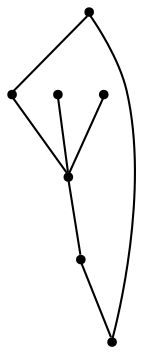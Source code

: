 graph {
  node [shape=point,comment="{\"directed\":false,\"doi\":\"10.1007/978-3-642-11805-0_10\",\"figure\":\"9 (13)\"}"]

  v0 [pos="1657.044718560507,1941.1044334411617"]
  v1 [pos="1657.044718560507,2086.5322627327655"]
  v2 [pos="1635.4036153571549,2049.393747468428"]
  v3 [pos="1570.3552814394927,2012.255295805497"]
  v4 [pos="1613.7,1975.116812341863"]
  v5 [pos="1613.7,2123.6707461963997"]
  v6 [pos="1570.355281439493,2160.8092614607376"]

  v0 -- v1 [id="-1",pos="1657.044718560507,1941.1044334411617 1657.044718560507,2086.5322627327655 1657.044718560507,2086.5322627327655 1657.044718560507,2086.5322627327655"]
  v6 -- v0 [id="-3",pos="1570.355281439493,2160.8092614607376 1657.044718560507,1941.1044334411617 1657.044718560507,1941.1044334411617 1657.044718560507,1941.1044334411617"]
  v3 -- v6 [id="-4",pos="1570.3552814394927,2012.255295805497 1570.355281439493,2160.8092614607376 1570.355281439493,2160.8092614607376 1570.355281439493,2160.8092614607376"]
  v5 -- v2 [id="-6",pos="1613.7,2123.6707461963997 1635.4036153571549,2049.393747468428 1635.4036153571549,2049.393747468428 1635.4036153571549,2049.393747468428"]
  v4 -- v2 [id="-7",pos="1613.7,1975.116812341863 1635.4036153571549,2049.393747468428 1635.4036153571549,2049.393747468428 1635.4036153571549,2049.393747468428"]
  v2 -- v3 [id="-8",pos="1635.4036153571549,2049.393747468428 1570.3552814394927,2012.255295805497 1570.3552814394927,2012.255295805497 1570.3552814394927,2012.255295805497"]
  v1 -- v2 [id="-9",pos="1657.044718560507,2086.5322627327655 1635.4036153571549,2049.393747468428 1635.4036153571549,2049.393747468428 1635.4036153571549,2049.393747468428"]
}